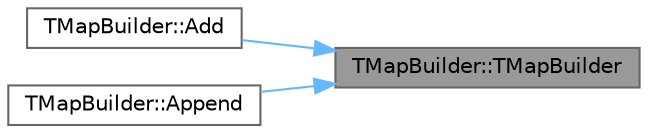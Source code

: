 digraph "TMapBuilder::TMapBuilder"
{
 // INTERACTIVE_SVG=YES
 // LATEX_PDF_SIZE
  bgcolor="transparent";
  edge [fontname=Helvetica,fontsize=10,labelfontname=Helvetica,labelfontsize=10];
  node [fontname=Helvetica,fontsize=10,shape=box,height=0.2,width=0.4];
  rankdir="RL";
  Node1 [id="Node000001",label="TMapBuilder::TMapBuilder",height=0.2,width=0.4,color="gray40", fillcolor="grey60", style="filled", fontcolor="black",tooltip="Default constructor."];
  Node1 -> Node2 [id="edge1_Node000001_Node000002",dir="back",color="steelblue1",style="solid",tooltip=" "];
  Node2 [id="Node000002",label="TMapBuilder::Add",height=0.2,width=0.4,color="grey40", fillcolor="white", style="filled",URL="$da/dc7/classTMapBuilder.html#a2538d1bd0208c728d7680cac4753cc8b",tooltip="Adds a key-value pair to the map."];
  Node1 -> Node3 [id="edge2_Node000001_Node000003",dir="back",color="steelblue1",style="solid",tooltip=" "];
  Node3 [id="Node000003",label="TMapBuilder::Append",height=0.2,width=0.4,color="grey40", fillcolor="white", style="filled",URL="$da/dc7/classTMapBuilder.html#aff2f78ce3c06292ddf4297d48474e9b3",tooltip="Appends another map."];
}
